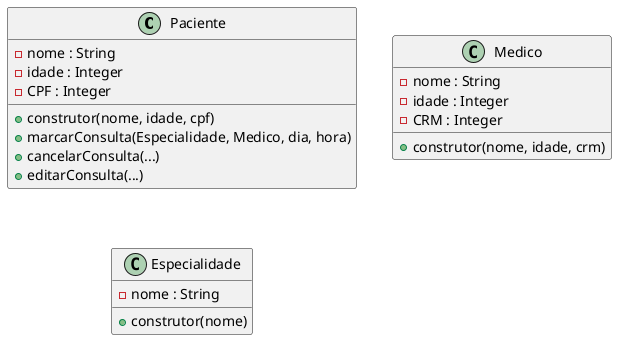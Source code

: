 @startuml Gerenciamento de Exames Medicos

    class Paciente{
        - nome : String
        - idade : Integer
        - CPF : Integer
        + construtor(nome, idade, cpf)
        + marcarConsulta(Especialidade, Medico, dia, hora)
        + cancelarConsulta(...)
        + editarConsulta(...)
    }

    class Medico{
        - nome : String
        - idade : Integer
        - CRM : Integer
        + construtor(nome, idade, crm)
    }

    class Especialidade{
        - nome : String
        + construtor(nome)
    }



@enduml